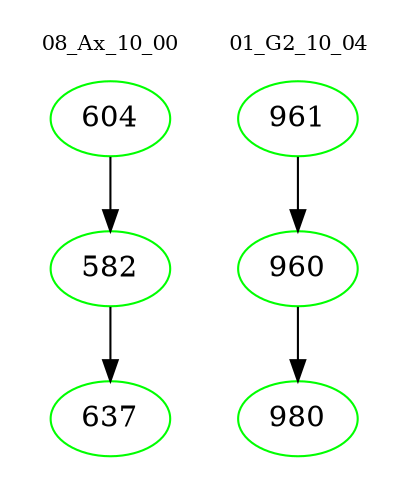 digraph{
subgraph cluster_0 {
color = white
label = "08_Ax_10_00";
fontsize=10;
T0_604 [label="604", color="green"]
T0_604 -> T0_582 [color="black"]
T0_582 [label="582", color="green"]
T0_582 -> T0_637 [color="black"]
T0_637 [label="637", color="green"]
}
subgraph cluster_1 {
color = white
label = "01_G2_10_04";
fontsize=10;
T1_961 [label="961", color="green"]
T1_961 -> T1_960 [color="black"]
T1_960 [label="960", color="green"]
T1_960 -> T1_980 [color="black"]
T1_980 [label="980", color="green"]
}
}
